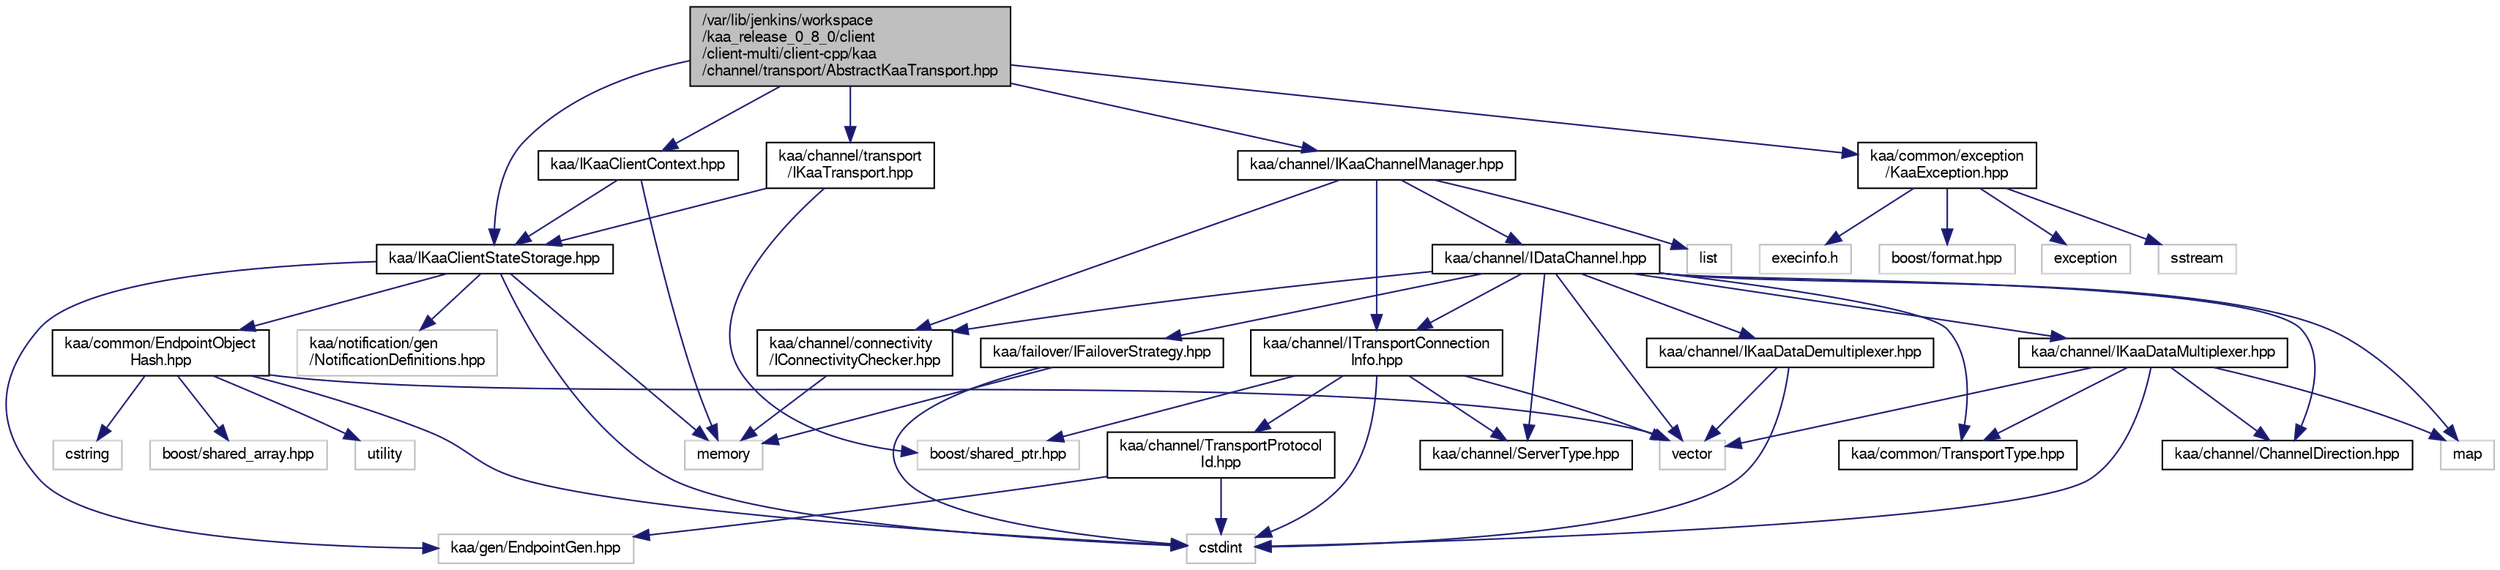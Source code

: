 digraph "/var/lib/jenkins/workspace/kaa_release_0_8_0/client/client-multi/client-cpp/kaa/channel/transport/AbstractKaaTransport.hpp"
{
  bgcolor="transparent";
  edge [fontname="FreeSans",fontsize="10",labelfontname="FreeSans",labelfontsize="10"];
  node [fontname="FreeSans",fontsize="10",shape=record];
  Node1 [label="/var/lib/jenkins/workspace\l/kaa_release_0_8_0/client\l/client-multi/client-cpp/kaa\l/channel/transport/AbstractKaaTransport.hpp",height=0.2,width=0.4,color="black", fillcolor="grey75", style="filled" fontcolor="black"];
  Node1 -> Node2 [color="midnightblue",fontsize="10",style="solid",fontname="FreeSans"];
  Node2 [label="kaa/channel/transport\l/IKaaTransport.hpp",height=0.2,width=0.4,color="black",URL="$IKaaTransport_8hpp.html"];
  Node2 -> Node3 [color="midnightblue",fontsize="10",style="solid",fontname="FreeSans"];
  Node3 [label="kaa/IKaaClientStateStorage.hpp",height=0.2,width=0.4,color="black",URL="$IKaaClientStateStorage_8hpp.html"];
  Node3 -> Node4 [color="midnightblue",fontsize="10",style="solid",fontname="FreeSans"];
  Node4 [label="cstdint",height=0.2,width=0.4,color="grey75"];
  Node3 -> Node5 [color="midnightblue",fontsize="10",style="solid",fontname="FreeSans"];
  Node5 [label="memory",height=0.2,width=0.4,color="grey75"];
  Node3 -> Node6 [color="midnightblue",fontsize="10",style="solid",fontname="FreeSans"];
  Node6 [label="kaa/gen/EndpointGen.hpp",height=0.2,width=0.4,color="grey75"];
  Node3 -> Node7 [color="midnightblue",fontsize="10",style="solid",fontname="FreeSans"];
  Node7 [label="kaa/common/EndpointObject\lHash.hpp",height=0.2,width=0.4,color="black",URL="$EndpointObjectHash_8hpp.html"];
  Node7 -> Node8 [color="midnightblue",fontsize="10",style="solid",fontname="FreeSans"];
  Node8 [label="utility",height=0.2,width=0.4,color="grey75"];
  Node7 -> Node9 [color="midnightblue",fontsize="10",style="solid",fontname="FreeSans"];
  Node9 [label="cstring",height=0.2,width=0.4,color="grey75"];
  Node7 -> Node10 [color="midnightblue",fontsize="10",style="solid",fontname="FreeSans"];
  Node10 [label="vector",height=0.2,width=0.4,color="grey75"];
  Node7 -> Node4 [color="midnightblue",fontsize="10",style="solid",fontname="FreeSans"];
  Node7 -> Node11 [color="midnightblue",fontsize="10",style="solid",fontname="FreeSans"];
  Node11 [label="boost/shared_array.hpp",height=0.2,width=0.4,color="grey75"];
  Node3 -> Node12 [color="midnightblue",fontsize="10",style="solid",fontname="FreeSans"];
  Node12 [label="kaa/notification/gen\l/NotificationDefinitions.hpp",height=0.2,width=0.4,color="grey75"];
  Node2 -> Node13 [color="midnightblue",fontsize="10",style="solid",fontname="FreeSans"];
  Node13 [label="boost/shared_ptr.hpp",height=0.2,width=0.4,color="grey75"];
  Node1 -> Node14 [color="midnightblue",fontsize="10",style="solid",fontname="FreeSans"];
  Node14 [label="kaa/channel/IKaaChannelManager.hpp",height=0.2,width=0.4,color="black",URL="$IKaaChannelManager_8hpp.html"];
  Node14 -> Node15 [color="midnightblue",fontsize="10",style="solid",fontname="FreeSans"];
  Node15 [label="list",height=0.2,width=0.4,color="grey75"];
  Node14 -> Node16 [color="midnightblue",fontsize="10",style="solid",fontname="FreeSans"];
  Node16 [label="kaa/channel/IDataChannel.hpp",height=0.2,width=0.4,color="black",URL="$IDataChannel_8hpp.html"];
  Node16 -> Node10 [color="midnightblue",fontsize="10",style="solid",fontname="FreeSans"];
  Node16 -> Node17 [color="midnightblue",fontsize="10",style="solid",fontname="FreeSans"];
  Node17 [label="map",height=0.2,width=0.4,color="grey75"];
  Node16 -> Node18 [color="midnightblue",fontsize="10",style="solid",fontname="FreeSans"];
  Node18 [label="kaa/failover/IFailoverStrategy.hpp",height=0.2,width=0.4,color="black",URL="$IFailoverStrategy_8hpp.html"];
  Node18 -> Node5 [color="midnightblue",fontsize="10",style="solid",fontname="FreeSans"];
  Node18 -> Node4 [color="midnightblue",fontsize="10",style="solid",fontname="FreeSans"];
  Node16 -> Node19 [color="midnightblue",fontsize="10",style="solid",fontname="FreeSans"];
  Node19 [label="kaa/channel/ServerType.hpp",height=0.2,width=0.4,color="black",URL="$ServerType_8hpp.html"];
  Node16 -> Node20 [color="midnightblue",fontsize="10",style="solid",fontname="FreeSans"];
  Node20 [label="kaa/common/TransportType.hpp",height=0.2,width=0.4,color="black",URL="$TransportType_8hpp.html"];
  Node16 -> Node21 [color="midnightblue",fontsize="10",style="solid",fontname="FreeSans"];
  Node21 [label="kaa/channel/ChannelDirection.hpp",height=0.2,width=0.4,color="black",URL="$ChannelDirection_8hpp.html"];
  Node16 -> Node22 [color="midnightblue",fontsize="10",style="solid",fontname="FreeSans"];
  Node22 [label="kaa/channel/IKaaDataMultiplexer.hpp",height=0.2,width=0.4,color="black",URL="$IKaaDataMultiplexer_8hpp.html"];
  Node22 -> Node4 [color="midnightblue",fontsize="10",style="solid",fontname="FreeSans"];
  Node22 -> Node17 [color="midnightblue",fontsize="10",style="solid",fontname="FreeSans"];
  Node22 -> Node10 [color="midnightblue",fontsize="10",style="solid",fontname="FreeSans"];
  Node22 -> Node20 [color="midnightblue",fontsize="10",style="solid",fontname="FreeSans"];
  Node22 -> Node21 [color="midnightblue",fontsize="10",style="solid",fontname="FreeSans"];
  Node16 -> Node23 [color="midnightblue",fontsize="10",style="solid",fontname="FreeSans"];
  Node23 [label="kaa/channel/IKaaDataDemultiplexer.hpp",height=0.2,width=0.4,color="black",URL="$IKaaDataDemultiplexer_8hpp.html"];
  Node23 -> Node4 [color="midnightblue",fontsize="10",style="solid",fontname="FreeSans"];
  Node23 -> Node10 [color="midnightblue",fontsize="10",style="solid",fontname="FreeSans"];
  Node16 -> Node24 [color="midnightblue",fontsize="10",style="solid",fontname="FreeSans"];
  Node24 [label="kaa/channel/ITransportConnection\lInfo.hpp",height=0.2,width=0.4,color="black",URL="$ITransportConnectionInfo_8hpp.html"];
  Node24 -> Node4 [color="midnightblue",fontsize="10",style="solid",fontname="FreeSans"];
  Node24 -> Node10 [color="midnightblue",fontsize="10",style="solid",fontname="FreeSans"];
  Node24 -> Node13 [color="midnightblue",fontsize="10",style="solid",fontname="FreeSans"];
  Node24 -> Node19 [color="midnightblue",fontsize="10",style="solid",fontname="FreeSans"];
  Node24 -> Node25 [color="midnightblue",fontsize="10",style="solid",fontname="FreeSans"];
  Node25 [label="kaa/channel/TransportProtocol\lId.hpp",height=0.2,width=0.4,color="black",URL="$TransportProtocolId_8hpp.html"];
  Node25 -> Node4 [color="midnightblue",fontsize="10",style="solid",fontname="FreeSans"];
  Node25 -> Node6 [color="midnightblue",fontsize="10",style="solid",fontname="FreeSans"];
  Node16 -> Node26 [color="midnightblue",fontsize="10",style="solid",fontname="FreeSans"];
  Node26 [label="kaa/channel/connectivity\l/IConnectivityChecker.hpp",height=0.2,width=0.4,color="black",URL="$IConnectivityChecker_8hpp.html"];
  Node26 -> Node5 [color="midnightblue",fontsize="10",style="solid",fontname="FreeSans"];
  Node14 -> Node24 [color="midnightblue",fontsize="10",style="solid",fontname="FreeSans"];
  Node14 -> Node26 [color="midnightblue",fontsize="10",style="solid",fontname="FreeSans"];
  Node1 -> Node27 [color="midnightblue",fontsize="10",style="solid",fontname="FreeSans"];
  Node27 [label="kaa/common/exception\l/KaaException.hpp",height=0.2,width=0.4,color="black",URL="$KaaException_8hpp.html"];
  Node27 -> Node28 [color="midnightblue",fontsize="10",style="solid",fontname="FreeSans"];
  Node28 [label="boost/format.hpp",height=0.2,width=0.4,color="grey75"];
  Node27 -> Node29 [color="midnightblue",fontsize="10",style="solid",fontname="FreeSans"];
  Node29 [label="exception",height=0.2,width=0.4,color="grey75"];
  Node27 -> Node30 [color="midnightblue",fontsize="10",style="solid",fontname="FreeSans"];
  Node30 [label="sstream",height=0.2,width=0.4,color="grey75"];
  Node27 -> Node31 [color="midnightblue",fontsize="10",style="solid",fontname="FreeSans"];
  Node31 [label="execinfo.h",height=0.2,width=0.4,color="grey75"];
  Node1 -> Node3 [color="midnightblue",fontsize="10",style="solid",fontname="FreeSans"];
  Node1 -> Node32 [color="midnightblue",fontsize="10",style="solid",fontname="FreeSans"];
  Node32 [label="kaa/IKaaClientContext.hpp",height=0.2,width=0.4,color="black",URL="$IKaaClientContext_8hpp.html"];
  Node32 -> Node5 [color="midnightblue",fontsize="10",style="solid",fontname="FreeSans"];
  Node32 -> Node3 [color="midnightblue",fontsize="10",style="solid",fontname="FreeSans"];
}
